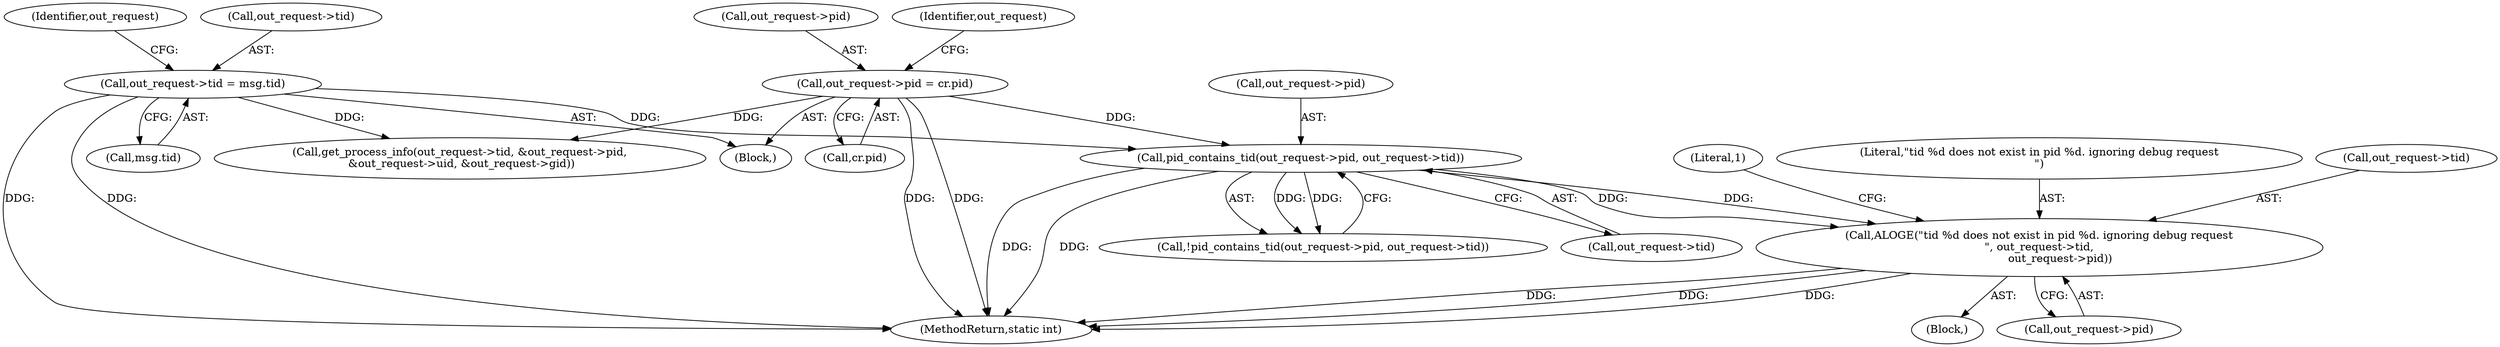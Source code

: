 digraph "0_Android_d7603583f90c2bc6074a4ee2886bd28082d7c65b_0@pointer" {
"1000303" [label="(Call,ALOGE(\"tid %d does not exist in pid %d. ignoring debug request\n\", out_request->tid,\n            out_request->pid))"];
"1000295" [label="(Call,pid_contains_tid(out_request->pid, out_request->tid))"];
"1000251" [label="(Call,out_request->pid = cr.pid)"];
"1000244" [label="(Call,out_request->tid = msg.tid)"];
"1000255" [label="(Call,cr.pid)"];
"1000294" [label="(Call,!pid_contains_tid(out_request->pid, out_request->tid))"];
"1000299" [label="(Call,out_request->tid)"];
"1000336" [label="(Call,get_process_info(out_request->tid, &out_request->pid,\n &out_request->uid, &out_request->gid))"];
"1000313" [label="(Literal,1)"];
"1000252" [label="(Call,out_request->pid)"];
"1000295" [label="(Call,pid_contains_tid(out_request->pid, out_request->tid))"];
"1000296" [label="(Call,out_request->pid)"];
"1000253" [label="(Identifier,out_request)"];
"1000380" [label="(MethodReturn,static int)"];
"1000251" [label="(Call,out_request->pid = cr.pid)"];
"1000248" [label="(Call,msg.tid)"];
"1000302" [label="(Block,)"];
"1000244" [label="(Call,out_request->tid = msg.tid)"];
"1000260" [label="(Identifier,out_request)"];
"1000245" [label="(Call,out_request->tid)"];
"1000303" [label="(Call,ALOGE(\"tid %d does not exist in pid %d. ignoring debug request\n\", out_request->tid,\n            out_request->pid))"];
"1000304" [label="(Literal,\"tid %d does not exist in pid %d. ignoring debug request\n\")"];
"1000308" [label="(Call,out_request->pid)"];
"1000305" [label="(Call,out_request->tid)"];
"1000104" [label="(Block,)"];
"1000303" -> "1000302"  [label="AST: "];
"1000303" -> "1000308"  [label="CFG: "];
"1000304" -> "1000303"  [label="AST: "];
"1000305" -> "1000303"  [label="AST: "];
"1000308" -> "1000303"  [label="AST: "];
"1000313" -> "1000303"  [label="CFG: "];
"1000303" -> "1000380"  [label="DDG: "];
"1000303" -> "1000380"  [label="DDG: "];
"1000303" -> "1000380"  [label="DDG: "];
"1000295" -> "1000303"  [label="DDG: "];
"1000295" -> "1000303"  [label="DDG: "];
"1000295" -> "1000294"  [label="AST: "];
"1000295" -> "1000299"  [label="CFG: "];
"1000296" -> "1000295"  [label="AST: "];
"1000299" -> "1000295"  [label="AST: "];
"1000294" -> "1000295"  [label="CFG: "];
"1000295" -> "1000380"  [label="DDG: "];
"1000295" -> "1000380"  [label="DDG: "];
"1000295" -> "1000294"  [label="DDG: "];
"1000295" -> "1000294"  [label="DDG: "];
"1000251" -> "1000295"  [label="DDG: "];
"1000244" -> "1000295"  [label="DDG: "];
"1000251" -> "1000104"  [label="AST: "];
"1000251" -> "1000255"  [label="CFG: "];
"1000252" -> "1000251"  [label="AST: "];
"1000255" -> "1000251"  [label="AST: "];
"1000260" -> "1000251"  [label="CFG: "];
"1000251" -> "1000380"  [label="DDG: "];
"1000251" -> "1000380"  [label="DDG: "];
"1000251" -> "1000336"  [label="DDG: "];
"1000244" -> "1000104"  [label="AST: "];
"1000244" -> "1000248"  [label="CFG: "];
"1000245" -> "1000244"  [label="AST: "];
"1000248" -> "1000244"  [label="AST: "];
"1000253" -> "1000244"  [label="CFG: "];
"1000244" -> "1000380"  [label="DDG: "];
"1000244" -> "1000380"  [label="DDG: "];
"1000244" -> "1000336"  [label="DDG: "];
}
